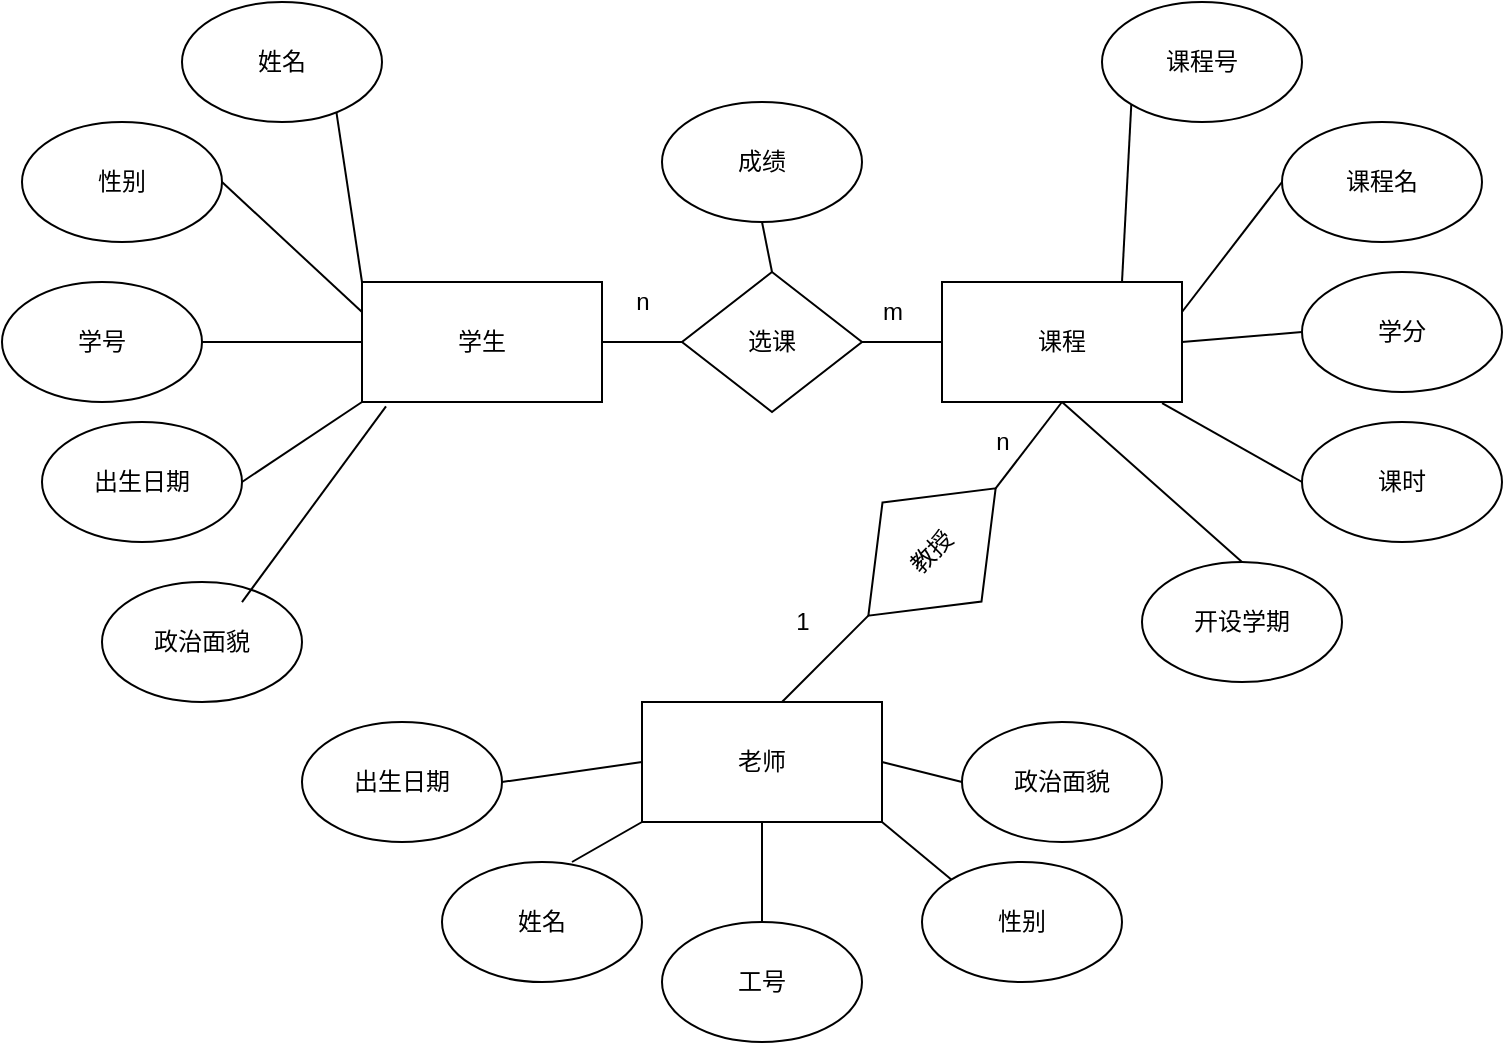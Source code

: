 <mxfile version="20.8.23" type="github">
  <diagram id="R2lEEEUBdFMjLlhIrx00" name="Page-1">
    <mxGraphModel dx="1050" dy="581" grid="1" gridSize="10" guides="1" tooltips="1" connect="1" arrows="1" fold="1" page="1" pageScale="1" pageWidth="850" pageHeight="1100" math="0" shadow="0" extFonts="Permanent Marker^https://fonts.googleapis.com/css?family=Permanent+Marker">
      <root>
        <mxCell id="0" />
        <mxCell id="1" parent="0" />
        <mxCell id="4jKd7ef3vC1ml2yuR7vD-1" value="学生" style="rounded=0;whiteSpace=wrap;html=1;" vertex="1" parent="1">
          <mxGeometry x="220" y="570" width="120" height="60" as="geometry" />
        </mxCell>
        <mxCell id="4jKd7ef3vC1ml2yuR7vD-2" value="姓名" style="ellipse;whiteSpace=wrap;html=1;" vertex="1" parent="1">
          <mxGeometry x="130" y="430" width="100" height="60" as="geometry" />
        </mxCell>
        <mxCell id="4jKd7ef3vC1ml2yuR7vD-3" value="课程号" style="ellipse;whiteSpace=wrap;html=1;" vertex="1" parent="1">
          <mxGeometry x="590" y="430" width="100" height="60" as="geometry" />
        </mxCell>
        <mxCell id="4jKd7ef3vC1ml2yuR7vD-4" value="出生日期" style="ellipse;whiteSpace=wrap;html=1;" vertex="1" parent="1">
          <mxGeometry x="60" y="640" width="100" height="60" as="geometry" />
        </mxCell>
        <mxCell id="4jKd7ef3vC1ml2yuR7vD-5" value="政治面貌" style="ellipse;whiteSpace=wrap;html=1;" vertex="1" parent="1">
          <mxGeometry x="90" y="720" width="100" height="60" as="geometry" />
        </mxCell>
        <mxCell id="4jKd7ef3vC1ml2yuR7vD-6" value="课程名" style="ellipse;whiteSpace=wrap;html=1;" vertex="1" parent="1">
          <mxGeometry x="680" y="490" width="100" height="60" as="geometry" />
        </mxCell>
        <mxCell id="4jKd7ef3vC1ml2yuR7vD-7" value="学分" style="ellipse;whiteSpace=wrap;html=1;" vertex="1" parent="1">
          <mxGeometry x="690" y="565" width="100" height="60" as="geometry" />
        </mxCell>
        <mxCell id="4jKd7ef3vC1ml2yuR7vD-8" value="课时" style="ellipse;whiteSpace=wrap;html=1;" vertex="1" parent="1">
          <mxGeometry x="690" y="640" width="100" height="60" as="geometry" />
        </mxCell>
        <mxCell id="4jKd7ef3vC1ml2yuR7vD-9" value="学号" style="ellipse;whiteSpace=wrap;html=1;" vertex="1" parent="1">
          <mxGeometry x="40" y="570" width="100" height="60" as="geometry" />
        </mxCell>
        <mxCell id="4jKd7ef3vC1ml2yuR7vD-10" value="" style="edgeStyle=orthogonalEdgeStyle;rounded=0;orthogonalLoop=1;jettySize=auto;html=1;strokeColor=none;" edge="1" parent="1" source="4jKd7ef3vC1ml2yuR7vD-11" target="4jKd7ef3vC1ml2yuR7vD-1">
          <mxGeometry relative="1" as="geometry" />
        </mxCell>
        <mxCell id="4jKd7ef3vC1ml2yuR7vD-11" value="性别" style="ellipse;whiteSpace=wrap;html=1;" vertex="1" parent="1">
          <mxGeometry x="50" y="490" width="100" height="60" as="geometry" />
        </mxCell>
        <mxCell id="4jKd7ef3vC1ml2yuR7vD-12" value="" style="endArrow=none;html=1;rounded=0;entryX=0;entryY=0;entryDx=0;entryDy=0;exitX=0.772;exitY=0.917;exitDx=0;exitDy=0;exitPerimeter=0;" edge="1" parent="1" source="4jKd7ef3vC1ml2yuR7vD-2" target="4jKd7ef3vC1ml2yuR7vD-1">
          <mxGeometry width="50" height="50" relative="1" as="geometry">
            <mxPoint x="370" y="540" as="sourcePoint" />
            <mxPoint x="420" y="490" as="targetPoint" />
          </mxGeometry>
        </mxCell>
        <mxCell id="4jKd7ef3vC1ml2yuR7vD-13" value="" style="endArrow=none;html=1;rounded=0;strokeColor=default;exitX=1;exitY=0.5;exitDx=0;exitDy=0;entryX=0;entryY=0.25;entryDx=0;entryDy=0;" edge="1" parent="1" source="4jKd7ef3vC1ml2yuR7vD-11" target="4jKd7ef3vC1ml2yuR7vD-1">
          <mxGeometry width="50" height="50" relative="1" as="geometry">
            <mxPoint x="150" y="730" as="sourcePoint" />
            <mxPoint x="200" y="680" as="targetPoint" />
          </mxGeometry>
        </mxCell>
        <mxCell id="4jKd7ef3vC1ml2yuR7vD-14" value="" style="endArrow=none;html=1;rounded=0;strokeColor=default;exitX=1;exitY=0.5;exitDx=0;exitDy=0;entryX=0;entryY=0.5;entryDx=0;entryDy=0;" edge="1" parent="1" source="4jKd7ef3vC1ml2yuR7vD-9" target="4jKd7ef3vC1ml2yuR7vD-1">
          <mxGeometry width="50" height="50" relative="1" as="geometry">
            <mxPoint x="180" y="710" as="sourcePoint" />
            <mxPoint x="230" y="660" as="targetPoint" />
          </mxGeometry>
        </mxCell>
        <mxCell id="4jKd7ef3vC1ml2yuR7vD-15" value="" style="endArrow=none;html=1;rounded=0;strokeColor=default;exitX=1;exitY=0.5;exitDx=0;exitDy=0;entryX=0;entryY=1;entryDx=0;entryDy=0;" edge="1" parent="1" source="4jKd7ef3vC1ml2yuR7vD-4" target="4jKd7ef3vC1ml2yuR7vD-1">
          <mxGeometry width="50" height="50" relative="1" as="geometry">
            <mxPoint x="250" y="750" as="sourcePoint" />
            <mxPoint x="300" y="700" as="targetPoint" />
          </mxGeometry>
        </mxCell>
        <mxCell id="4jKd7ef3vC1ml2yuR7vD-16" value="" style="endArrow=none;html=1;rounded=0;strokeColor=default;exitX=0.7;exitY=0.167;exitDx=0;exitDy=0;exitPerimeter=0;entryX=0.1;entryY=1.037;entryDx=0;entryDy=0;entryPerimeter=0;" edge="1" parent="1" source="4jKd7ef3vC1ml2yuR7vD-5" target="4jKd7ef3vC1ml2yuR7vD-1">
          <mxGeometry width="50" height="50" relative="1" as="geometry">
            <mxPoint x="210" y="770" as="sourcePoint" />
            <mxPoint x="260" y="720" as="targetPoint" />
          </mxGeometry>
        </mxCell>
        <mxCell id="4jKd7ef3vC1ml2yuR7vD-17" value="课程" style="rounded=0;whiteSpace=wrap;html=1;" vertex="1" parent="1">
          <mxGeometry x="510" y="570" width="120" height="60" as="geometry" />
        </mxCell>
        <mxCell id="4jKd7ef3vC1ml2yuR7vD-18" value="开设学期" style="ellipse;whiteSpace=wrap;html=1;" vertex="1" parent="1">
          <mxGeometry x="610" y="710" width="100" height="60" as="geometry" />
        </mxCell>
        <mxCell id="4jKd7ef3vC1ml2yuR7vD-19" value="" style="endArrow=none;html=1;rounded=0;strokeColor=default;exitX=0.75;exitY=0;exitDx=0;exitDy=0;entryX=0;entryY=1;entryDx=0;entryDy=0;" edge="1" parent="1" source="4jKd7ef3vC1ml2yuR7vD-17" target="4jKd7ef3vC1ml2yuR7vD-3">
          <mxGeometry width="50" height="50" relative="1" as="geometry">
            <mxPoint x="620" y="570" as="sourcePoint" />
            <mxPoint x="670" y="520" as="targetPoint" />
          </mxGeometry>
        </mxCell>
        <mxCell id="4jKd7ef3vC1ml2yuR7vD-20" value="" style="endArrow=none;html=1;rounded=0;strokeColor=default;exitX=1;exitY=0.25;exitDx=0;exitDy=0;entryX=0;entryY=0.5;entryDx=0;entryDy=0;" edge="1" parent="1" source="4jKd7ef3vC1ml2yuR7vD-17" target="4jKd7ef3vC1ml2yuR7vD-6">
          <mxGeometry width="50" height="50" relative="1" as="geometry">
            <mxPoint x="600" y="700" as="sourcePoint" />
            <mxPoint x="650" y="650" as="targetPoint" />
          </mxGeometry>
        </mxCell>
        <mxCell id="4jKd7ef3vC1ml2yuR7vD-21" value="" style="endArrow=none;html=1;rounded=0;strokeColor=default;exitX=1;exitY=0.5;exitDx=0;exitDy=0;entryX=0;entryY=0.5;entryDx=0;entryDy=0;" edge="1" parent="1" source="4jKd7ef3vC1ml2yuR7vD-17" target="4jKd7ef3vC1ml2yuR7vD-7">
          <mxGeometry width="50" height="50" relative="1" as="geometry">
            <mxPoint x="650" y="690" as="sourcePoint" />
            <mxPoint x="700" y="640" as="targetPoint" />
          </mxGeometry>
        </mxCell>
        <mxCell id="4jKd7ef3vC1ml2yuR7vD-22" value="" style="endArrow=none;html=1;rounded=0;strokeColor=default;entryX=0;entryY=0.5;entryDx=0;entryDy=0;exitX=0.917;exitY=1.01;exitDx=0;exitDy=0;exitPerimeter=0;" edge="1" parent="1" source="4jKd7ef3vC1ml2yuR7vD-17" target="4jKd7ef3vC1ml2yuR7vD-8">
          <mxGeometry width="50" height="50" relative="1" as="geometry">
            <mxPoint x="600" y="750" as="sourcePoint" />
            <mxPoint x="650" y="700" as="targetPoint" />
          </mxGeometry>
        </mxCell>
        <mxCell id="4jKd7ef3vC1ml2yuR7vD-23" value="" style="endArrow=none;html=1;rounded=0;strokeColor=default;entryX=0.5;entryY=0;entryDx=0;entryDy=0;exitX=0.5;exitY=1;exitDx=0;exitDy=0;" edge="1" parent="1" source="4jKd7ef3vC1ml2yuR7vD-17" target="4jKd7ef3vC1ml2yuR7vD-18">
          <mxGeometry width="50" height="50" relative="1" as="geometry">
            <mxPoint x="460" y="770" as="sourcePoint" />
            <mxPoint x="510" y="720" as="targetPoint" />
          </mxGeometry>
        </mxCell>
        <mxCell id="4jKd7ef3vC1ml2yuR7vD-24" value="选课" style="rhombus;whiteSpace=wrap;html=1;" vertex="1" parent="1">
          <mxGeometry x="380" y="565" width="90" height="70" as="geometry" />
        </mxCell>
        <mxCell id="4jKd7ef3vC1ml2yuR7vD-25" value="" style="endArrow=none;html=1;rounded=0;strokeColor=default;exitX=1;exitY=0.5;exitDx=0;exitDy=0;entryX=0;entryY=0.5;entryDx=0;entryDy=0;" edge="1" parent="1" source="4jKd7ef3vC1ml2yuR7vD-1" target="4jKd7ef3vC1ml2yuR7vD-24">
          <mxGeometry width="50" height="50" relative="1" as="geometry">
            <mxPoint x="360" y="710" as="sourcePoint" />
            <mxPoint x="410" y="660" as="targetPoint" />
          </mxGeometry>
        </mxCell>
        <mxCell id="4jKd7ef3vC1ml2yuR7vD-26" value="n" style="text;html=1;align=center;verticalAlign=middle;resizable=0;points=[];autosize=1;strokeColor=none;fillColor=none;" vertex="1" parent="1">
          <mxGeometry x="345" y="565" width="30" height="30" as="geometry" />
        </mxCell>
        <mxCell id="4jKd7ef3vC1ml2yuR7vD-27" value="" style="endArrow=none;html=1;rounded=0;strokeColor=default;exitX=1;exitY=0.5;exitDx=0;exitDy=0;entryX=0;entryY=0.5;entryDx=0;entryDy=0;" edge="1" parent="1" source="4jKd7ef3vC1ml2yuR7vD-24" target="4jKd7ef3vC1ml2yuR7vD-17">
          <mxGeometry width="50" height="50" relative="1" as="geometry">
            <mxPoint x="470" y="730" as="sourcePoint" />
            <mxPoint x="520" y="680" as="targetPoint" />
          </mxGeometry>
        </mxCell>
        <mxCell id="4jKd7ef3vC1ml2yuR7vD-28" value="m" style="text;html=1;align=center;verticalAlign=middle;resizable=0;points=[];autosize=1;strokeColor=none;fillColor=none;" vertex="1" parent="1">
          <mxGeometry x="470" y="570" width="30" height="30" as="geometry" />
        </mxCell>
        <mxCell id="4jKd7ef3vC1ml2yuR7vD-29" value="成绩" style="ellipse;whiteSpace=wrap;html=1;" vertex="1" parent="1">
          <mxGeometry x="370" y="480" width="100" height="60" as="geometry" />
        </mxCell>
        <mxCell id="4jKd7ef3vC1ml2yuR7vD-30" value="" style="endArrow=none;html=1;rounded=0;strokeColor=default;exitX=0.5;exitY=0;exitDx=0;exitDy=0;entryX=0.5;entryY=1;entryDx=0;entryDy=0;" edge="1" parent="1" source="4jKd7ef3vC1ml2yuR7vD-24" target="4jKd7ef3vC1ml2yuR7vD-29">
          <mxGeometry width="50" height="50" relative="1" as="geometry">
            <mxPoint x="390" y="760" as="sourcePoint" />
            <mxPoint x="440" y="710" as="targetPoint" />
          </mxGeometry>
        </mxCell>
        <mxCell id="4jKd7ef3vC1ml2yuR7vD-31" value="老师" style="rounded=0;whiteSpace=wrap;html=1;" vertex="1" parent="1">
          <mxGeometry x="360" y="780" width="120" height="60" as="geometry" />
        </mxCell>
        <mxCell id="4jKd7ef3vC1ml2yuR7vD-32" value="政治面貌" style="ellipse;whiteSpace=wrap;html=1;" vertex="1" parent="1">
          <mxGeometry x="520" y="790" width="100" height="60" as="geometry" />
        </mxCell>
        <mxCell id="4jKd7ef3vC1ml2yuR7vD-33" value="性别" style="ellipse;whiteSpace=wrap;html=1;" vertex="1" parent="1">
          <mxGeometry x="500" y="860" width="100" height="60" as="geometry" />
        </mxCell>
        <mxCell id="4jKd7ef3vC1ml2yuR7vD-34" value="工号" style="ellipse;whiteSpace=wrap;html=1;" vertex="1" parent="1">
          <mxGeometry x="370" y="890" width="100" height="60" as="geometry" />
        </mxCell>
        <mxCell id="4jKd7ef3vC1ml2yuR7vD-35" value="姓名" style="ellipse;whiteSpace=wrap;html=1;" vertex="1" parent="1">
          <mxGeometry x="260" y="860" width="100" height="60" as="geometry" />
        </mxCell>
        <mxCell id="4jKd7ef3vC1ml2yuR7vD-36" value="出生日期" style="ellipse;whiteSpace=wrap;html=1;" vertex="1" parent="1">
          <mxGeometry x="190" y="790" width="100" height="60" as="geometry" />
        </mxCell>
        <mxCell id="4jKd7ef3vC1ml2yuR7vD-37" value="" style="endArrow=none;html=1;rounded=0;strokeColor=default;exitX=1;exitY=0.5;exitDx=0;exitDy=0;entryX=0;entryY=0.5;entryDx=0;entryDy=0;" edge="1" parent="1" source="4jKd7ef3vC1ml2yuR7vD-36" target="4jKd7ef3vC1ml2yuR7vD-31">
          <mxGeometry width="50" height="50" relative="1" as="geometry">
            <mxPoint x="130" y="930" as="sourcePoint" />
            <mxPoint x="180" y="880" as="targetPoint" />
          </mxGeometry>
        </mxCell>
        <mxCell id="4jKd7ef3vC1ml2yuR7vD-38" value="" style="endArrow=none;html=1;rounded=0;strokeColor=default;exitX=1;exitY=1;exitDx=0;exitDy=0;entryX=0;entryY=0;entryDx=0;entryDy=0;" edge="1" parent="1" source="4jKd7ef3vC1ml2yuR7vD-31" target="4jKd7ef3vC1ml2yuR7vD-33">
          <mxGeometry width="50" height="50" relative="1" as="geometry">
            <mxPoint x="300" y="830" as="sourcePoint" />
            <mxPoint x="370" y="820" as="targetPoint" />
          </mxGeometry>
        </mxCell>
        <mxCell id="4jKd7ef3vC1ml2yuR7vD-39" value="" style="endArrow=none;html=1;rounded=0;strokeColor=default;exitX=0.5;exitY=0;exitDx=0;exitDy=0;entryX=0.5;entryY=1;entryDx=0;entryDy=0;" edge="1" parent="1" source="4jKd7ef3vC1ml2yuR7vD-34" target="4jKd7ef3vC1ml2yuR7vD-31">
          <mxGeometry width="50" height="50" relative="1" as="geometry">
            <mxPoint x="400" y="910" as="sourcePoint" />
            <mxPoint x="470" y="900" as="targetPoint" />
          </mxGeometry>
        </mxCell>
        <mxCell id="4jKd7ef3vC1ml2yuR7vD-40" value="" style="endArrow=none;html=1;rounded=0;strokeColor=default;exitX=1;exitY=0.5;exitDx=0;exitDy=0;entryX=0;entryY=1;entryDx=0;entryDy=0;" edge="1" parent="1" target="4jKd7ef3vC1ml2yuR7vD-31">
          <mxGeometry width="50" height="50" relative="1" as="geometry">
            <mxPoint x="325" y="860" as="sourcePoint" />
            <mxPoint x="395" y="850" as="targetPoint" />
          </mxGeometry>
        </mxCell>
        <mxCell id="4jKd7ef3vC1ml2yuR7vD-41" value="" style="endArrow=none;html=1;rounded=0;strokeColor=default;exitX=0;exitY=0.5;exitDx=0;exitDy=0;entryX=1;entryY=0.5;entryDx=0;entryDy=0;" edge="1" parent="1" source="4jKd7ef3vC1ml2yuR7vD-32" target="4jKd7ef3vC1ml2yuR7vD-31">
          <mxGeometry width="50" height="50" relative="1" as="geometry">
            <mxPoint x="330" y="860" as="sourcePoint" />
            <mxPoint x="400" y="850" as="targetPoint" />
          </mxGeometry>
        </mxCell>
        <mxCell id="4jKd7ef3vC1ml2yuR7vD-42" value="" style="endArrow=none;html=1;rounded=0;strokeColor=default;entryX=0;entryY=0.5;entryDx=0;entryDy=0;" edge="1" parent="1" target="4jKd7ef3vC1ml2yuR7vD-44">
          <mxGeometry width="50" height="50" relative="1" as="geometry">
            <mxPoint x="430" y="780" as="sourcePoint" />
            <mxPoint x="475" y="730" as="targetPoint" />
          </mxGeometry>
        </mxCell>
        <mxCell id="4jKd7ef3vC1ml2yuR7vD-43" value="" style="endArrow=none;html=1;rounded=0;strokeColor=default;entryX=0.5;entryY=1;entryDx=0;entryDy=0;exitX=1;exitY=0.5;exitDx=0;exitDy=0;" edge="1" parent="1" source="4jKd7ef3vC1ml2yuR7vD-44" target="4jKd7ef3vC1ml2yuR7vD-17">
          <mxGeometry width="50" height="50" relative="1" as="geometry">
            <mxPoint x="475" y="660" as="sourcePoint" />
            <mxPoint x="480" y="740" as="targetPoint" />
          </mxGeometry>
        </mxCell>
        <mxCell id="4jKd7ef3vC1ml2yuR7vD-44" value="教授" style="rhombus;whiteSpace=wrap;html=1;rotation=-45;" vertex="1" parent="1">
          <mxGeometry x="460" y="670" width="90" height="70" as="geometry" />
        </mxCell>
        <mxCell id="4jKd7ef3vC1ml2yuR7vD-45" value="1" style="text;html=1;align=center;verticalAlign=middle;resizable=0;points=[];autosize=1;strokeColor=none;fillColor=none;" vertex="1" parent="1">
          <mxGeometry x="425" y="725" width="30" height="30" as="geometry" />
        </mxCell>
        <mxCell id="4jKd7ef3vC1ml2yuR7vD-46" value="n" style="text;html=1;align=center;verticalAlign=middle;resizable=0;points=[];autosize=1;strokeColor=none;fillColor=none;" vertex="1" parent="1">
          <mxGeometry x="525" y="635" width="30" height="30" as="geometry" />
        </mxCell>
      </root>
    </mxGraphModel>
  </diagram>
</mxfile>
